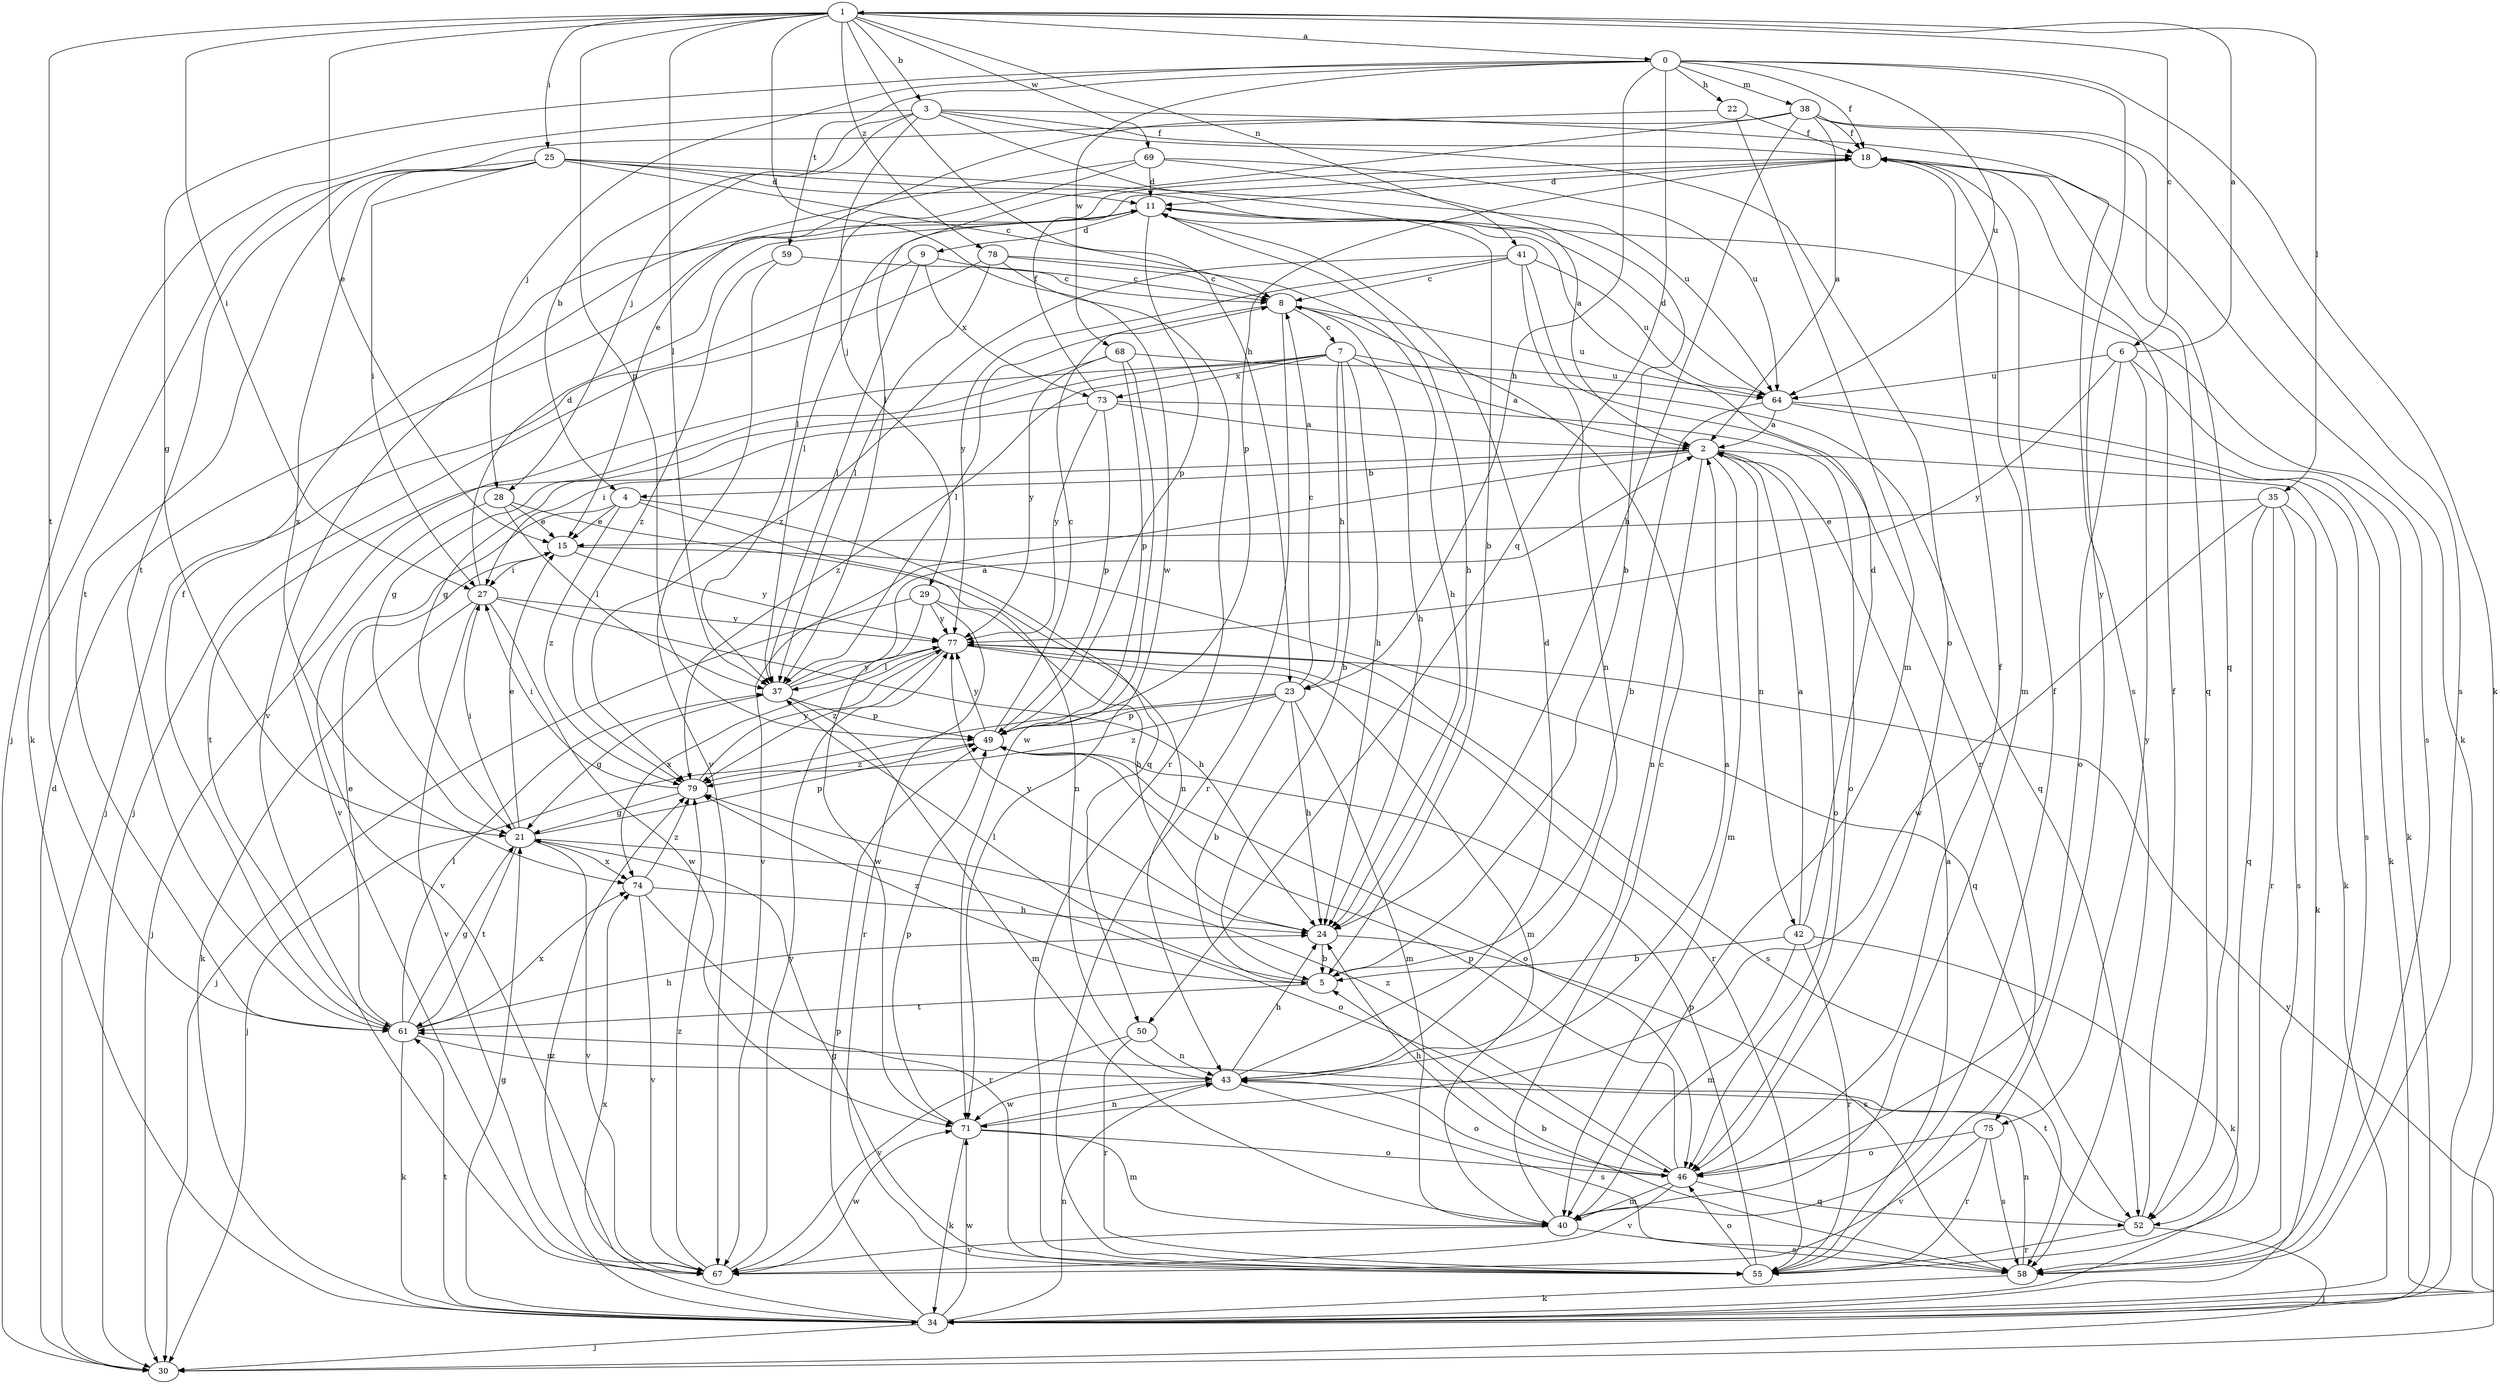 strict digraph  {
0;
1;
2;
3;
4;
5;
6;
7;
8;
9;
11;
15;
18;
21;
22;
23;
24;
25;
27;
28;
29;
30;
34;
35;
37;
38;
40;
41;
42;
43;
46;
49;
50;
52;
55;
58;
59;
61;
64;
67;
68;
69;
71;
73;
74;
75;
77;
78;
79;
0 -> 18  [label=f];
0 -> 21  [label=g];
0 -> 22  [label=h];
0 -> 23  [label=h];
0 -> 28  [label=j];
0 -> 34  [label=k];
0 -> 38  [label=m];
0 -> 50  [label=q];
0 -> 59  [label=t];
0 -> 64  [label=u];
0 -> 68  [label=w];
0 -> 75  [label=y];
1 -> 0  [label=a];
1 -> 3  [label=b];
1 -> 6  [label=c];
1 -> 15  [label=e];
1 -> 23  [label=h];
1 -> 25  [label=i];
1 -> 27  [label=i];
1 -> 35  [label=l];
1 -> 37  [label=l];
1 -> 41  [label=n];
1 -> 49  [label=p];
1 -> 61  [label=t];
1 -> 69  [label=w];
1 -> 71  [label=w];
1 -> 78  [label=z];
2 -> 4  [label=b];
2 -> 34  [label=k];
2 -> 40  [label=m];
2 -> 42  [label=n];
2 -> 43  [label=n];
2 -> 46  [label=o];
2 -> 61  [label=t];
2 -> 67  [label=v];
3 -> 4  [label=b];
3 -> 5  [label=b];
3 -> 18  [label=f];
3 -> 28  [label=j];
3 -> 29  [label=j];
3 -> 30  [label=j];
3 -> 46  [label=o];
3 -> 58  [label=s];
4 -> 15  [label=e];
4 -> 43  [label=n];
4 -> 50  [label=q];
4 -> 67  [label=v];
4 -> 79  [label=z];
5 -> 37  [label=l];
5 -> 61  [label=t];
5 -> 79  [label=z];
6 -> 1  [label=a];
6 -> 34  [label=k];
6 -> 46  [label=o];
6 -> 64  [label=u];
6 -> 75  [label=y];
6 -> 77  [label=y];
7 -> 2  [label=a];
7 -> 5  [label=b];
7 -> 21  [label=g];
7 -> 23  [label=h];
7 -> 24  [label=h];
7 -> 52  [label=q];
7 -> 67  [label=v];
7 -> 73  [label=x];
7 -> 79  [label=z];
8 -> 7  [label=c];
8 -> 24  [label=h];
8 -> 37  [label=l];
8 -> 55  [label=r];
8 -> 64  [label=u];
9 -> 8  [label=c];
9 -> 30  [label=j];
9 -> 37  [label=l];
9 -> 73  [label=x];
11 -> 9  [label=d];
11 -> 24  [label=h];
11 -> 37  [label=l];
11 -> 49  [label=p];
11 -> 58  [label=s];
15 -> 27  [label=i];
15 -> 52  [label=q];
15 -> 77  [label=y];
18 -> 11  [label=d];
18 -> 34  [label=k];
18 -> 40  [label=m];
18 -> 49  [label=p];
18 -> 52  [label=q];
21 -> 15  [label=e];
21 -> 27  [label=i];
21 -> 46  [label=o];
21 -> 49  [label=p];
21 -> 61  [label=t];
21 -> 67  [label=v];
21 -> 74  [label=x];
22 -> 18  [label=f];
22 -> 40  [label=m];
22 -> 61  [label=t];
23 -> 5  [label=b];
23 -> 8  [label=c];
23 -> 24  [label=h];
23 -> 30  [label=j];
23 -> 40  [label=m];
23 -> 49  [label=p];
23 -> 79  [label=z];
24 -> 5  [label=b];
24 -> 58  [label=s];
24 -> 77  [label=y];
25 -> 2  [label=a];
25 -> 8  [label=c];
25 -> 11  [label=d];
25 -> 27  [label=i];
25 -> 34  [label=k];
25 -> 61  [label=t];
25 -> 64  [label=u];
25 -> 74  [label=x];
27 -> 11  [label=d];
27 -> 24  [label=h];
27 -> 34  [label=k];
27 -> 67  [label=v];
27 -> 71  [label=w];
27 -> 77  [label=y];
28 -> 15  [label=e];
28 -> 30  [label=j];
28 -> 37  [label=l];
28 -> 43  [label=n];
29 -> 24  [label=h];
29 -> 30  [label=j];
29 -> 55  [label=r];
29 -> 71  [label=w];
29 -> 77  [label=y];
30 -> 11  [label=d];
30 -> 77  [label=y];
34 -> 21  [label=g];
34 -> 30  [label=j];
34 -> 43  [label=n];
34 -> 49  [label=p];
34 -> 61  [label=t];
34 -> 71  [label=w];
34 -> 74  [label=x];
34 -> 79  [label=z];
35 -> 15  [label=e];
35 -> 34  [label=k];
35 -> 52  [label=q];
35 -> 55  [label=r];
35 -> 58  [label=s];
35 -> 71  [label=w];
37 -> 2  [label=a];
37 -> 21  [label=g];
37 -> 40  [label=m];
37 -> 49  [label=p];
37 -> 77  [label=y];
38 -> 2  [label=a];
38 -> 15  [label=e];
38 -> 18  [label=f];
38 -> 24  [label=h];
38 -> 37  [label=l];
38 -> 52  [label=q];
38 -> 58  [label=s];
40 -> 8  [label=c];
40 -> 18  [label=f];
40 -> 58  [label=s];
40 -> 67  [label=v];
41 -> 8  [label=c];
41 -> 43  [label=n];
41 -> 55  [label=r];
41 -> 64  [label=u];
41 -> 77  [label=y];
41 -> 79  [label=z];
42 -> 2  [label=a];
42 -> 5  [label=b];
42 -> 11  [label=d];
42 -> 34  [label=k];
42 -> 40  [label=m];
42 -> 55  [label=r];
43 -> 2  [label=a];
43 -> 11  [label=d];
43 -> 24  [label=h];
43 -> 46  [label=o];
43 -> 58  [label=s];
43 -> 71  [label=w];
46 -> 18  [label=f];
46 -> 24  [label=h];
46 -> 40  [label=m];
46 -> 49  [label=p];
46 -> 52  [label=q];
46 -> 67  [label=v];
46 -> 79  [label=z];
49 -> 8  [label=c];
49 -> 46  [label=o];
49 -> 77  [label=y];
49 -> 79  [label=z];
50 -> 43  [label=n];
50 -> 55  [label=r];
50 -> 67  [label=v];
52 -> 18  [label=f];
52 -> 30  [label=j];
52 -> 55  [label=r];
52 -> 61  [label=t];
55 -> 2  [label=a];
55 -> 21  [label=g];
55 -> 46  [label=o];
55 -> 49  [label=p];
58 -> 5  [label=b];
58 -> 34  [label=k];
58 -> 43  [label=n];
59 -> 8  [label=c];
59 -> 67  [label=v];
59 -> 79  [label=z];
61 -> 15  [label=e];
61 -> 18  [label=f];
61 -> 21  [label=g];
61 -> 24  [label=h];
61 -> 34  [label=k];
61 -> 37  [label=l];
61 -> 43  [label=n];
61 -> 74  [label=x];
64 -> 2  [label=a];
64 -> 5  [label=b];
64 -> 11  [label=d];
64 -> 34  [label=k];
64 -> 58  [label=s];
67 -> 71  [label=w];
67 -> 77  [label=y];
67 -> 79  [label=z];
68 -> 21  [label=g];
68 -> 49  [label=p];
68 -> 64  [label=u];
68 -> 71  [label=w];
68 -> 77  [label=y];
69 -> 5  [label=b];
69 -> 11  [label=d];
69 -> 37  [label=l];
69 -> 64  [label=u];
69 -> 67  [label=v];
71 -> 34  [label=k];
71 -> 40  [label=m];
71 -> 43  [label=n];
71 -> 46  [label=o];
71 -> 49  [label=p];
73 -> 2  [label=a];
73 -> 18  [label=f];
73 -> 27  [label=i];
73 -> 46  [label=o];
73 -> 49  [label=p];
73 -> 77  [label=y];
74 -> 24  [label=h];
74 -> 55  [label=r];
74 -> 67  [label=v];
74 -> 79  [label=z];
75 -> 46  [label=o];
75 -> 55  [label=r];
75 -> 58  [label=s];
75 -> 67  [label=v];
77 -> 37  [label=l];
77 -> 40  [label=m];
77 -> 55  [label=r];
77 -> 58  [label=s];
77 -> 74  [label=x];
77 -> 79  [label=z];
78 -> 8  [label=c];
78 -> 24  [label=h];
78 -> 30  [label=j];
78 -> 37  [label=l];
78 -> 55  [label=r];
79 -> 21  [label=g];
79 -> 27  [label=i];
79 -> 77  [label=y];
}
